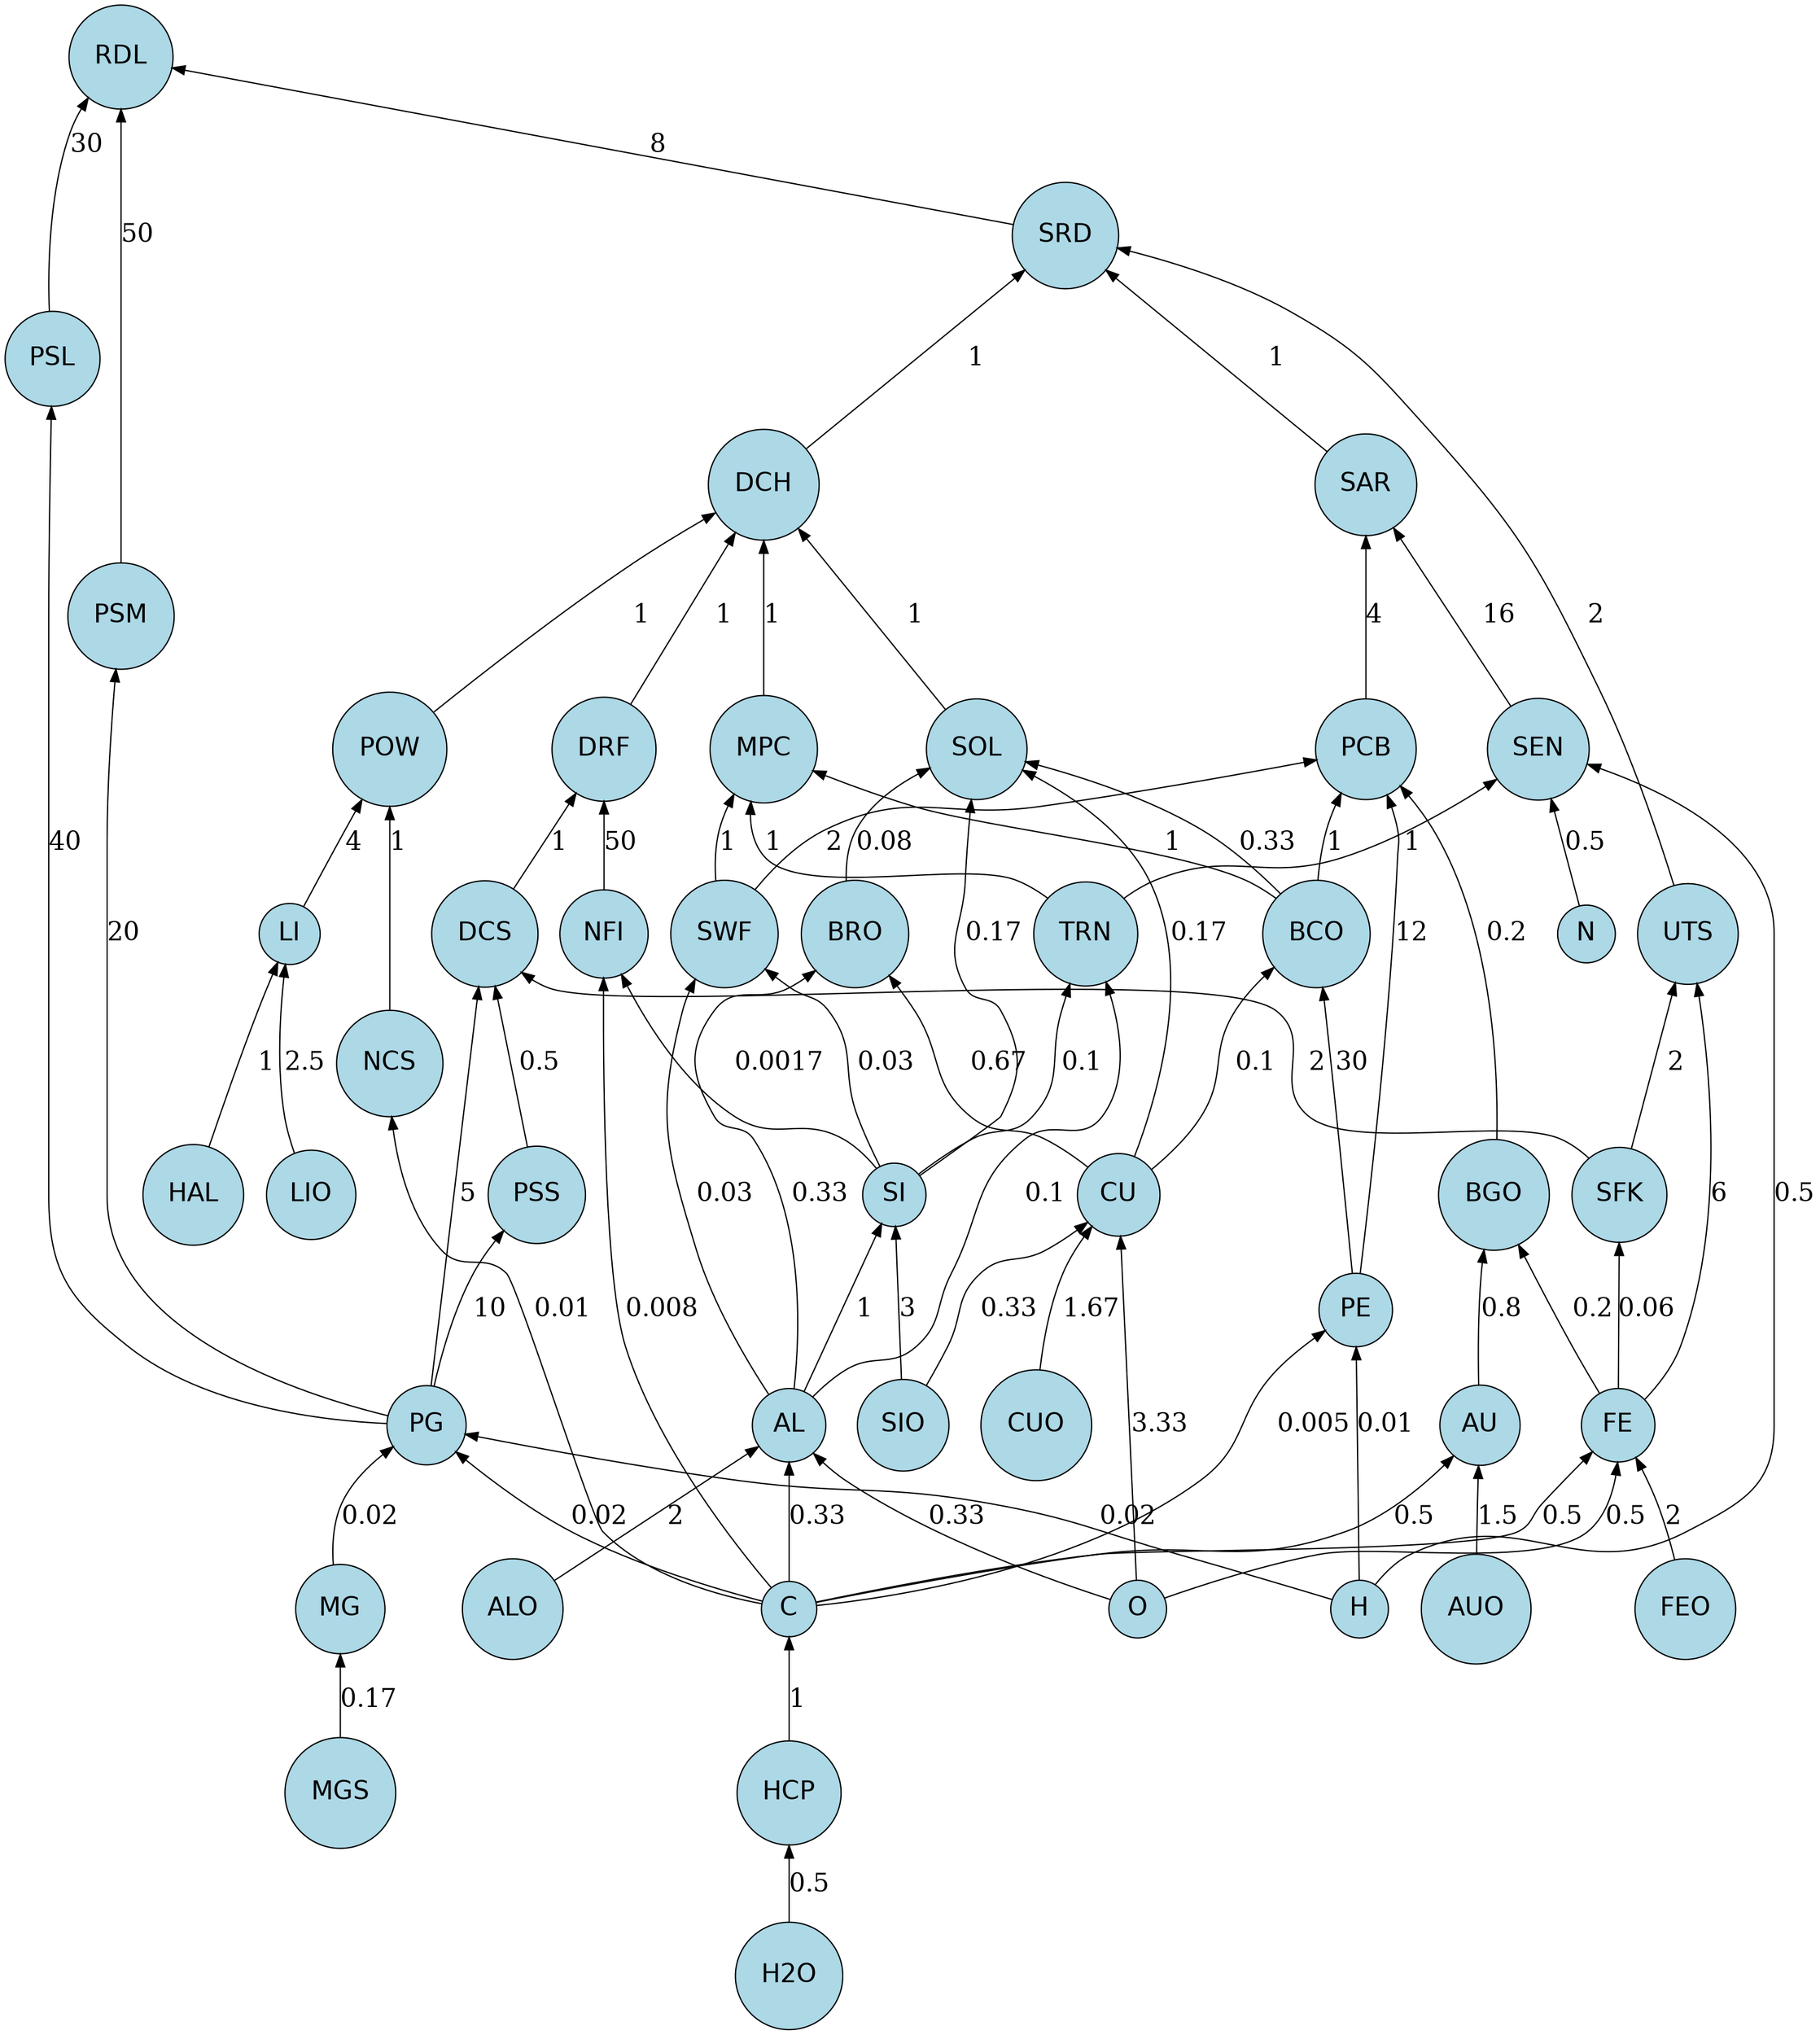 graph ctree_graph {
bgcolor=white;
RDL [fillcolor=lightblue, fontname=helvetica, fontsize=20, shape=circle, style=filled];
RDL -- PSL
  [color=black, dir=back, fontsize=20, label=30
];
PSL
 [fillcolor=lightblue, fontname=helvetica, fontsize=20, shape=circle, style=filled];
PSL
 -- PG
  [color=black, dir=back, fontsize=20, label=40
];
PG
 [fillcolor=lightblue, fontname=helvetica, fontsize=20, shape=circle, style=filled];
PG
 -- H
  [color=black, dir=back, fontsize=20, label="0.02\n"];
H
 [fillcolor=lightblue, fontname=helvetica, fontsize=20, shape=circle, style=filled];
PG
 -- C
  [color=black, dir=back, fontsize=20, label="0.02\n"];
C
 [fillcolor=lightblue, fontname=helvetica, fontsize=20, shape=circle, style=filled];
C
 -- HCP
  [color=black, dir=back, fontsize=20, label=1
];
HCP
 [fillcolor=lightblue, fontname=helvetica, fontsize=20, shape=circle, style=filled];
HCP
 -- H2O
  [color=black, dir=back, fontsize=20, label="0.5\n"];
H2O
 [fillcolor=lightblue, fontname=helvetica, fontsize=20, shape=circle, style=filled];
PG
 -- MG
  [color=black, dir=back, fontsize=20, label="0.02\n"];
MG
 [fillcolor=lightblue, fontname=helvetica, fontsize=20, shape=circle, style=filled];
MG
 -- MGS
  [color=black, dir=back, fontsize=20, label="0.17\n"];
MGS
 [fillcolor=lightblue, fontname=helvetica, fontsize=20, shape=circle, style=filled];
RDL -- PSM
  [color=black, dir=back, fontsize=20, label=50
];
PSM
 [fillcolor=lightblue, fontname=helvetica, fontsize=20, shape=circle, style=filled];
PSM
 -- PG
  [color=black, dir=back, fontsize=20, label=20
];
PG
 [fillcolor=lightblue, fontname=helvetica, fontsize=20, shape=circle, style=filled];
H
 [fillcolor=lightblue, fontname=helvetica, fontsize=20, shape=circle, style=filled];
C
 [fillcolor=lightblue, fontname=helvetica, fontsize=20, shape=circle, style=filled];
HCP
 [fillcolor=lightblue, fontname=helvetica, fontsize=20, shape=circle, style=filled];
H2O
 [fillcolor=lightblue, fontname=helvetica, fontsize=20, shape=circle, style=filled];
MG
 [fillcolor=lightblue, fontname=helvetica, fontsize=20, shape=circle, style=filled];
MGS
 [fillcolor=lightblue, fontname=helvetica, fontsize=20, shape=circle, style=filled];
RDL -- SRD
  [color=black, dir=back, fontsize=20, label=8
];
SRD
 [fillcolor=lightblue, fontname=helvetica, fontsize=20, shape=circle, style=filled];
SRD
 -- SAR
  [color=black, dir=back, fontsize=20, label=1
];
SAR
 [fillcolor=lightblue, fontname=helvetica, fontsize=20, shape=circle, style=filled];
SAR
 -- SEN
  [color=black, dir=back, fontsize=20, label=16
];
SEN
 [fillcolor=lightblue, fontname=helvetica, fontsize=20, shape=circle, style=filled];
SEN
 -- TRN
  [color=black, dir=back, fontsize=20, label=1
];
TRN
 [fillcolor=lightblue, fontname=helvetica, fontsize=20, shape=circle, style=filled];
TRN
 -- AL
  [color=black, dir=back, fontsize=20, label="0.1\n"];
AL
 [fillcolor=lightblue, fontname=helvetica, fontsize=20, shape=circle, style=filled];
AL
 -- ALO
  [color=black, dir=back, fontsize=20, label=2
];
ALO
 [fillcolor=lightblue, fontname=helvetica, fontsize=20, shape=circle, style=filled];
AL
 -- C
  [color=black, dir=back, fontsize=20, label="0.33\n"];
C
 [fillcolor=lightblue, fontname=helvetica, fontsize=20, shape=circle, style=filled];
HCP
 [fillcolor=lightblue, fontname=helvetica, fontsize=20, shape=circle, style=filled];
H2O
 [fillcolor=lightblue, fontname=helvetica, fontsize=20, shape=circle, style=filled];
AL
 -- O
  [color=black, dir=back, fontsize=20, label="0.33\n"];
O
 [fillcolor=lightblue, fontname=helvetica, fontsize=20, shape=circle, style=filled];
TRN
 -- SI
  [color=black, dir=back, fontsize=20, label="0.1\n"];
SI
 [fillcolor=lightblue, fontname=helvetica, fontsize=20, shape=circle, style=filled];
SI
 -- SIO
  [color=black, dir=back, fontsize=20, label=3
];
SIO
 [fillcolor=lightblue, fontname=helvetica, fontsize=20, shape=circle, style=filled];
SI
 -- AL
  [color=black, dir=back, fontsize=20, label=1
];
AL
 [fillcolor=lightblue, fontname=helvetica, fontsize=20, shape=circle, style=filled];
ALO
 [fillcolor=lightblue, fontname=helvetica, fontsize=20, shape=circle, style=filled];
C
 [fillcolor=lightblue, fontname=helvetica, fontsize=20, shape=circle, style=filled];
HCP
 [fillcolor=lightblue, fontname=helvetica, fontsize=20, shape=circle, style=filled];
H2O
 [fillcolor=lightblue, fontname=helvetica, fontsize=20, shape=circle, style=filled];
O
 [fillcolor=lightblue, fontname=helvetica, fontsize=20, shape=circle, style=filled];
SEN
 -- H
  [color=black, dir=back, fontsize=20, label="0.5\n"];
H
 [fillcolor=lightblue, fontname=helvetica, fontsize=20, shape=circle, style=filled];
SEN
 -- N
  [color=black, dir=back, fontsize=20, label="0.5\n"];
N
 [fillcolor=lightblue, fontname=helvetica, fontsize=20, shape=circle, style=filled];
SAR
 -- PCB
  [color=black, dir=back, fontsize=20, label=4
];
PCB
 [fillcolor=lightblue, fontname=helvetica, fontsize=20, shape=circle, style=filled];
PCB
 -- SWF
  [color=black, dir=back, fontsize=20, label=2
];
SWF
 [fillcolor=lightblue, fontname=helvetica, fontsize=20, shape=circle, style=filled];
SWF
 -- SI
  [color=black, dir=back, fontsize=20, label="0.03\n"];
SI
 [fillcolor=lightblue, fontname=helvetica, fontsize=20, shape=circle, style=filled];
SIO
 [fillcolor=lightblue, fontname=helvetica, fontsize=20, shape=circle, style=filled];
AL
 [fillcolor=lightblue, fontname=helvetica, fontsize=20, shape=circle, style=filled];
ALO
 [fillcolor=lightblue, fontname=helvetica, fontsize=20, shape=circle, style=filled];
C
 [fillcolor=lightblue, fontname=helvetica, fontsize=20, shape=circle, style=filled];
HCP
 [fillcolor=lightblue, fontname=helvetica, fontsize=20, shape=circle, style=filled];
H2O
 [fillcolor=lightblue, fontname=helvetica, fontsize=20, shape=circle, style=filled];
O
 [fillcolor=lightblue, fontname=helvetica, fontsize=20, shape=circle, style=filled];
SWF
 -- AL
  [color=black, dir=back, fontsize=20, label="0.03\n"];
AL
 [fillcolor=lightblue, fontname=helvetica, fontsize=20, shape=circle, style=filled];
ALO
 [fillcolor=lightblue, fontname=helvetica, fontsize=20, shape=circle, style=filled];
C
 [fillcolor=lightblue, fontname=helvetica, fontsize=20, shape=circle, style=filled];
HCP
 [fillcolor=lightblue, fontname=helvetica, fontsize=20, shape=circle, style=filled];
H2O
 [fillcolor=lightblue, fontname=helvetica, fontsize=20, shape=circle, style=filled];
O
 [fillcolor=lightblue, fontname=helvetica, fontsize=20, shape=circle, style=filled];
PCB
 -- BCO
  [color=black, dir=back, fontsize=20, label=1
];
BCO
 [fillcolor=lightblue, fontname=helvetica, fontsize=20, shape=circle, style=filled];
BCO
 -- CU
  [color=black, dir=back, fontsize=20, label="0.1\n"];
CU
 [fillcolor=lightblue, fontname=helvetica, fontsize=20, shape=circle, style=filled];
CU
 -- CUO
  [color=black, dir=back, fontsize=20, label="1.67\n"];
CUO
 [fillcolor=lightblue, fontname=helvetica, fontsize=20, shape=circle, style=filled];
CU
 -- O
  [color=black, dir=back, fontsize=20, label="3.33\n"];
O
 [fillcolor=lightblue, fontname=helvetica, fontsize=20, shape=circle, style=filled];
CU
 -- SIO
  [color=black, dir=back, fontsize=20, label="0.33\n"];
SIO
 [fillcolor=lightblue, fontname=helvetica, fontsize=20, shape=circle, style=filled];
BCO
 -- PE
  [color=black, dir=back, fontsize=20, label=30
];
PE
 [fillcolor=lightblue, fontname=helvetica, fontsize=20, shape=circle, style=filled];
PE
 -- C
  [color=black, dir=back, fontsize=20, label="0.005\n"];
C
 [fillcolor=lightblue, fontname=helvetica, fontsize=20, shape=circle, style=filled];
HCP
 [fillcolor=lightblue, fontname=helvetica, fontsize=20, shape=circle, style=filled];
H2O
 [fillcolor=lightblue, fontname=helvetica, fontsize=20, shape=circle, style=filled];
PE
 -- H
  [color=black, dir=back, fontsize=20, label="0.01\n"];
H
 [fillcolor=lightblue, fontname=helvetica, fontsize=20, shape=circle, style=filled];
PCB
 -- PE
  [color=black, dir=back, fontsize=20, label=12
];
PE
 [fillcolor=lightblue, fontname=helvetica, fontsize=20, shape=circle, style=filled];
C
 [fillcolor=lightblue, fontname=helvetica, fontsize=20, shape=circle, style=filled];
HCP
 [fillcolor=lightblue, fontname=helvetica, fontsize=20, shape=circle, style=filled];
H2O
 [fillcolor=lightblue, fontname=helvetica, fontsize=20, shape=circle, style=filled];
H
 [fillcolor=lightblue, fontname=helvetica, fontsize=20, shape=circle, style=filled];
PCB
 -- BGO
  [color=black, dir=back, fontsize=20, label="0.2\n"];
BGO
 [fillcolor=lightblue, fontname=helvetica, fontsize=20, shape=circle, style=filled];
BGO
 -- AU
  [color=black, dir=back, fontsize=20, label="0.8\n"];
AU
 [fillcolor=lightblue, fontname=helvetica, fontsize=20, shape=circle, style=filled];
AU
 -- C
  [color=black, dir=back, fontsize=20, label="0.5\n"];
C
 [fillcolor=lightblue, fontname=helvetica, fontsize=20, shape=circle, style=filled];
HCP
 [fillcolor=lightblue, fontname=helvetica, fontsize=20, shape=circle, style=filled];
H2O
 [fillcolor=lightblue, fontname=helvetica, fontsize=20, shape=circle, style=filled];
AU
 -- AUO
  [color=black, dir=back, fontsize=20, label="1.5\n"];
AUO
 [fillcolor=lightblue, fontname=helvetica, fontsize=20, shape=circle, style=filled];
BGO
 -- FE
  [color=black, dir=back, fontsize=20, label="0.2\n"];
FE
 [fillcolor=lightblue, fontname=helvetica, fontsize=20, shape=circle, style=filled];
FE
 -- FEO
  [color=black, dir=back, fontsize=20, label=2
];
FEO
 [fillcolor=lightblue, fontname=helvetica, fontsize=20, shape=circle, style=filled];
FE
 -- C
  [color=black, dir=back, fontsize=20, label="0.5\n"];
C
 [fillcolor=lightblue, fontname=helvetica, fontsize=20, shape=circle, style=filled];
HCP
 [fillcolor=lightblue, fontname=helvetica, fontsize=20, shape=circle, style=filled];
H2O
 [fillcolor=lightblue, fontname=helvetica, fontsize=20, shape=circle, style=filled];
FE
 -- O
  [color=black, dir=back, fontsize=20, label="0.5\n"];
O
 [fillcolor=lightblue, fontname=helvetica, fontsize=20, shape=circle, style=filled];
SRD
 -- UTS
  [color=black, dir=back, fontsize=20, label=2
];
UTS
 [fillcolor=lightblue, fontname=helvetica, fontsize=20, shape=circle, style=filled];
UTS
 -- SFK
  [color=black, dir=back, fontsize=20, label=2
];
SFK
 [fillcolor=lightblue, fontname=helvetica, fontsize=20, shape=circle, style=filled];
SFK
 -- FE
  [color=black, dir=back, fontsize=20, label="0.06\n"];
FE
 [fillcolor=lightblue, fontname=helvetica, fontsize=20, shape=circle, style=filled];
FEO
 [fillcolor=lightblue, fontname=helvetica, fontsize=20, shape=circle, style=filled];
C
 [fillcolor=lightblue, fontname=helvetica, fontsize=20, shape=circle, style=filled];
HCP
 [fillcolor=lightblue, fontname=helvetica, fontsize=20, shape=circle, style=filled];
H2O
 [fillcolor=lightblue, fontname=helvetica, fontsize=20, shape=circle, style=filled];
O
 [fillcolor=lightblue, fontname=helvetica, fontsize=20, shape=circle, style=filled];
UTS
 -- FE
  [color=black, dir=back, fontsize=20, label=6
];
FE
 [fillcolor=lightblue, fontname=helvetica, fontsize=20, shape=circle, style=filled];
FEO
 [fillcolor=lightblue, fontname=helvetica, fontsize=20, shape=circle, style=filled];
C
 [fillcolor=lightblue, fontname=helvetica, fontsize=20, shape=circle, style=filled];
HCP
 [fillcolor=lightblue, fontname=helvetica, fontsize=20, shape=circle, style=filled];
H2O
 [fillcolor=lightblue, fontname=helvetica, fontsize=20, shape=circle, style=filled];
O
 [fillcolor=lightblue, fontname=helvetica, fontsize=20, shape=circle, style=filled];
SRD
 -- DCH
  [color=black, dir=back, fontsize=20, label=1
];
DCH
 [fillcolor=lightblue, fontname=helvetica, fontsize=20, shape=circle, style=filled];
DCH
 -- MPC
  [color=black, dir=back, fontsize=20, label=1
];
MPC
 [fillcolor=lightblue, fontname=helvetica, fontsize=20, shape=circle, style=filled];
MPC
 -- SWF
  [color=black, dir=back, fontsize=20, label=1
];
SWF
 [fillcolor=lightblue, fontname=helvetica, fontsize=20, shape=circle, style=filled];
SI
 [fillcolor=lightblue, fontname=helvetica, fontsize=20, shape=circle, style=filled];
SIO
 [fillcolor=lightblue, fontname=helvetica, fontsize=20, shape=circle, style=filled];
AL
 [fillcolor=lightblue, fontname=helvetica, fontsize=20, shape=circle, style=filled];
ALO
 [fillcolor=lightblue, fontname=helvetica, fontsize=20, shape=circle, style=filled];
C
 [fillcolor=lightblue, fontname=helvetica, fontsize=20, shape=circle, style=filled];
HCP
 [fillcolor=lightblue, fontname=helvetica, fontsize=20, shape=circle, style=filled];
H2O
 [fillcolor=lightblue, fontname=helvetica, fontsize=20, shape=circle, style=filled];
O
 [fillcolor=lightblue, fontname=helvetica, fontsize=20, shape=circle, style=filled];
AL
 [fillcolor=lightblue, fontname=helvetica, fontsize=20, shape=circle, style=filled];
ALO
 [fillcolor=lightblue, fontname=helvetica, fontsize=20, shape=circle, style=filled];
C
 [fillcolor=lightblue, fontname=helvetica, fontsize=20, shape=circle, style=filled];
HCP
 [fillcolor=lightblue, fontname=helvetica, fontsize=20, shape=circle, style=filled];
H2O
 [fillcolor=lightblue, fontname=helvetica, fontsize=20, shape=circle, style=filled];
O
 [fillcolor=lightblue, fontname=helvetica, fontsize=20, shape=circle, style=filled];
MPC
 -- TRN
  [color=black, dir=back, fontsize=20, label=1
];
TRN
 [fillcolor=lightblue, fontname=helvetica, fontsize=20, shape=circle, style=filled];
AL
 [fillcolor=lightblue, fontname=helvetica, fontsize=20, shape=circle, style=filled];
ALO
 [fillcolor=lightblue, fontname=helvetica, fontsize=20, shape=circle, style=filled];
C
 [fillcolor=lightblue, fontname=helvetica, fontsize=20, shape=circle, style=filled];
HCP
 [fillcolor=lightblue, fontname=helvetica, fontsize=20, shape=circle, style=filled];
H2O
 [fillcolor=lightblue, fontname=helvetica, fontsize=20, shape=circle, style=filled];
O
 [fillcolor=lightblue, fontname=helvetica, fontsize=20, shape=circle, style=filled];
SI
 [fillcolor=lightblue, fontname=helvetica, fontsize=20, shape=circle, style=filled];
SIO
 [fillcolor=lightblue, fontname=helvetica, fontsize=20, shape=circle, style=filled];
AL
 [fillcolor=lightblue, fontname=helvetica, fontsize=20, shape=circle, style=filled];
ALO
 [fillcolor=lightblue, fontname=helvetica, fontsize=20, shape=circle, style=filled];
C
 [fillcolor=lightblue, fontname=helvetica, fontsize=20, shape=circle, style=filled];
HCP
 [fillcolor=lightblue, fontname=helvetica, fontsize=20, shape=circle, style=filled];
H2O
 [fillcolor=lightblue, fontname=helvetica, fontsize=20, shape=circle, style=filled];
O
 [fillcolor=lightblue, fontname=helvetica, fontsize=20, shape=circle, style=filled];
MPC
 -- BCO
  [color=black, dir=back, fontsize=20, label=1
];
BCO
 [fillcolor=lightblue, fontname=helvetica, fontsize=20, shape=circle, style=filled];
CU
 [fillcolor=lightblue, fontname=helvetica, fontsize=20, shape=circle, style=filled];
CUO
 [fillcolor=lightblue, fontname=helvetica, fontsize=20, shape=circle, style=filled];
O
 [fillcolor=lightblue, fontname=helvetica, fontsize=20, shape=circle, style=filled];
SIO
 [fillcolor=lightblue, fontname=helvetica, fontsize=20, shape=circle, style=filled];
PE
 [fillcolor=lightblue, fontname=helvetica, fontsize=20, shape=circle, style=filled];
C
 [fillcolor=lightblue, fontname=helvetica, fontsize=20, shape=circle, style=filled];
HCP
 [fillcolor=lightblue, fontname=helvetica, fontsize=20, shape=circle, style=filled];
H2O
 [fillcolor=lightblue, fontname=helvetica, fontsize=20, shape=circle, style=filled];
H
 [fillcolor=lightblue, fontname=helvetica, fontsize=20, shape=circle, style=filled];
DCH
 -- POW
  [color=black, dir=back, fontsize=20, label=1
];
POW
 [fillcolor=lightblue, fontname=helvetica, fontsize=20, shape=circle, style=filled];
POW
 -- NCS
  [color=black, dir=back, fontsize=20, label=1
];
NCS
 [fillcolor=lightblue, fontname=helvetica, fontsize=20, shape=circle, style=filled];
NCS
 -- C
  [color=black, dir=back, fontsize=20, label="0.01\n"];
C
 [fillcolor=lightblue, fontname=helvetica, fontsize=20, shape=circle, style=filled];
HCP
 [fillcolor=lightblue, fontname=helvetica, fontsize=20, shape=circle, style=filled];
H2O
 [fillcolor=lightblue, fontname=helvetica, fontsize=20, shape=circle, style=filled];
POW
 -- LI
  [color=black, dir=back, fontsize=20, label=4
];
LI
 [fillcolor=lightblue, fontname=helvetica, fontsize=20, shape=circle, style=filled];
LI
 -- LIO
  [color=black, dir=back, fontsize=20, label="2.5\n"];
LIO
 [fillcolor=lightblue, fontname=helvetica, fontsize=20, shape=circle, style=filled];
LI
 -- HAL
  [color=black, dir=back, fontsize=20, label=1
];
HAL
 [fillcolor=lightblue, fontname=helvetica, fontsize=20, shape=circle, style=filled];
DCH
 -- SOL
  [color=black, dir=back, fontsize=20, label=1
];
SOL
 [fillcolor=lightblue, fontname=helvetica, fontsize=20, shape=circle, style=filled];
SOL
 -- CU
  [color=black, dir=back, fontsize=20, label="0.17\n"];
CU
 [fillcolor=lightblue, fontname=helvetica, fontsize=20, shape=circle, style=filled];
CUO
 [fillcolor=lightblue, fontname=helvetica, fontsize=20, shape=circle, style=filled];
O
 [fillcolor=lightblue, fontname=helvetica, fontsize=20, shape=circle, style=filled];
SIO
 [fillcolor=lightblue, fontname=helvetica, fontsize=20, shape=circle, style=filled];
SOL
 -- SI
  [color=black, dir=back, fontsize=20, label="0.17\n"];
SI
 [fillcolor=lightblue, fontname=helvetica, fontsize=20, shape=circle, style=filled];
SIO
 [fillcolor=lightblue, fontname=helvetica, fontsize=20, shape=circle, style=filled];
AL
 [fillcolor=lightblue, fontname=helvetica, fontsize=20, shape=circle, style=filled];
ALO
 [fillcolor=lightblue, fontname=helvetica, fontsize=20, shape=circle, style=filled];
C
 [fillcolor=lightblue, fontname=helvetica, fontsize=20, shape=circle, style=filled];
HCP
 [fillcolor=lightblue, fontname=helvetica, fontsize=20, shape=circle, style=filled];
H2O
 [fillcolor=lightblue, fontname=helvetica, fontsize=20, shape=circle, style=filled];
O
 [fillcolor=lightblue, fontname=helvetica, fontsize=20, shape=circle, style=filled];
SOL
 -- BCO
  [color=black, dir=back, fontsize=20, label="0.33\n"];
BCO
 [fillcolor=lightblue, fontname=helvetica, fontsize=20, shape=circle, style=filled];
CU
 [fillcolor=lightblue, fontname=helvetica, fontsize=20, shape=circle, style=filled];
CUO
 [fillcolor=lightblue, fontname=helvetica, fontsize=20, shape=circle, style=filled];
O
 [fillcolor=lightblue, fontname=helvetica, fontsize=20, shape=circle, style=filled];
SIO
 [fillcolor=lightblue, fontname=helvetica, fontsize=20, shape=circle, style=filled];
PE
 [fillcolor=lightblue, fontname=helvetica, fontsize=20, shape=circle, style=filled];
C
 [fillcolor=lightblue, fontname=helvetica, fontsize=20, shape=circle, style=filled];
HCP
 [fillcolor=lightblue, fontname=helvetica, fontsize=20, shape=circle, style=filled];
H2O
 [fillcolor=lightblue, fontname=helvetica, fontsize=20, shape=circle, style=filled];
H
 [fillcolor=lightblue, fontname=helvetica, fontsize=20, shape=circle, style=filled];
SOL
 -- BRO
  [color=black, dir=back, fontsize=20, label="0.08\n"];
BRO
 [fillcolor=lightblue, fontname=helvetica, fontsize=20, shape=circle, style=filled];
BRO
 -- AL
  [color=black, dir=back, fontsize=20, label="0.33\n"];
AL
 [fillcolor=lightblue, fontname=helvetica, fontsize=20, shape=circle, style=filled];
ALO
 [fillcolor=lightblue, fontname=helvetica, fontsize=20, shape=circle, style=filled];
C
 [fillcolor=lightblue, fontname=helvetica, fontsize=20, shape=circle, style=filled];
HCP
 [fillcolor=lightblue, fontname=helvetica, fontsize=20, shape=circle, style=filled];
H2O
 [fillcolor=lightblue, fontname=helvetica, fontsize=20, shape=circle, style=filled];
O
 [fillcolor=lightblue, fontname=helvetica, fontsize=20, shape=circle, style=filled];
BRO
 -- CU
  [color=black, dir=back, fontsize=20, label="0.67\n"];
CU
 [fillcolor=lightblue, fontname=helvetica, fontsize=20, shape=circle, style=filled];
CUO
 [fillcolor=lightblue, fontname=helvetica, fontsize=20, shape=circle, style=filled];
O
 [fillcolor=lightblue, fontname=helvetica, fontsize=20, shape=circle, style=filled];
SIO
 [fillcolor=lightblue, fontname=helvetica, fontsize=20, shape=circle, style=filled];
DCH
 -- DRF
  [color=black, dir=back, fontsize=20, label=1
];
DRF
 [fillcolor=lightblue, fontname=helvetica, fontsize=20, shape=circle, style=filled];
DRF
 -- NFI
  [color=black, dir=back, fontsize=20, label=50
];
NFI
 [fillcolor=lightblue, fontname=helvetica, fontsize=20, shape=circle, style=filled];
NFI
 -- C
  [color=black, dir=back, fontsize=20, label="0.008\n"];
C
 [fillcolor=lightblue, fontname=helvetica, fontsize=20, shape=circle, style=filled];
HCP
 [fillcolor=lightblue, fontname=helvetica, fontsize=20, shape=circle, style=filled];
H2O
 [fillcolor=lightblue, fontname=helvetica, fontsize=20, shape=circle, style=filled];
NFI
 -- SI
  [color=black, dir=back, fontsize=20, label="0.0017\n"];
SI
 [fillcolor=lightblue, fontname=helvetica, fontsize=20, shape=circle, style=filled];
SIO
 [fillcolor=lightblue, fontname=helvetica, fontsize=20, shape=circle, style=filled];
AL
 [fillcolor=lightblue, fontname=helvetica, fontsize=20, shape=circle, style=filled];
ALO
 [fillcolor=lightblue, fontname=helvetica, fontsize=20, shape=circle, style=filled];
C
 [fillcolor=lightblue, fontname=helvetica, fontsize=20, shape=circle, style=filled];
HCP
 [fillcolor=lightblue, fontname=helvetica, fontsize=20, shape=circle, style=filled];
H2O
 [fillcolor=lightblue, fontname=helvetica, fontsize=20, shape=circle, style=filled];
O
 [fillcolor=lightblue, fontname=helvetica, fontsize=20, shape=circle, style=filled];
DRF
 -- DCS
  [color=black, dir=back, fontsize=20, label=1
];
DCS
 [fillcolor=lightblue, fontname=helvetica, fontsize=20, shape=circle, style=filled];
DCS
 -- SFK
  [color=black, dir=back, fontsize=20, label=2
];
SFK
 [fillcolor=lightblue, fontname=helvetica, fontsize=20, shape=circle, style=filled];
FE
 [fillcolor=lightblue, fontname=helvetica, fontsize=20, shape=circle, style=filled];
FEO
 [fillcolor=lightblue, fontname=helvetica, fontsize=20, shape=circle, style=filled];
C
 [fillcolor=lightblue, fontname=helvetica, fontsize=20, shape=circle, style=filled];
HCP
 [fillcolor=lightblue, fontname=helvetica, fontsize=20, shape=circle, style=filled];
H2O
 [fillcolor=lightblue, fontname=helvetica, fontsize=20, shape=circle, style=filled];
O
 [fillcolor=lightblue, fontname=helvetica, fontsize=20, shape=circle, style=filled];
DCS
 -- PG
  [color=black, dir=back, fontsize=20, label=5
];
PG
 [fillcolor=lightblue, fontname=helvetica, fontsize=20, shape=circle, style=filled];
H
 [fillcolor=lightblue, fontname=helvetica, fontsize=20, shape=circle, style=filled];
C
 [fillcolor=lightblue, fontname=helvetica, fontsize=20, shape=circle, style=filled];
HCP
 [fillcolor=lightblue, fontname=helvetica, fontsize=20, shape=circle, style=filled];
H2O
 [fillcolor=lightblue, fontname=helvetica, fontsize=20, shape=circle, style=filled];
MG
 [fillcolor=lightblue, fontname=helvetica, fontsize=20, shape=circle, style=filled];
MGS
 [fillcolor=lightblue, fontname=helvetica, fontsize=20, shape=circle, style=filled];
DCS
 -- PSS
  [color=black, dir=back, fontsize=20, label="0.5\n"];
PSS
 [fillcolor=lightblue, fontname=helvetica, fontsize=20, shape=circle, style=filled];
PSS
 -- PG
  [color=black, dir=back, fontsize=20, label=10
];
PG
 [fillcolor=lightblue, fontname=helvetica, fontsize=20, shape=circle, style=filled];
H
 [fillcolor=lightblue, fontname=helvetica, fontsize=20, shape=circle, style=filled];
C
 [fillcolor=lightblue, fontname=helvetica, fontsize=20, shape=circle, style=filled];
HCP
 [fillcolor=lightblue, fontname=helvetica, fontsize=20, shape=circle, style=filled];
H2O
 [fillcolor=lightblue, fontname=helvetica, fontsize=20, shape=circle, style=filled];
MG
 [fillcolor=lightblue, fontname=helvetica, fontsize=20, shape=circle, style=filled];
MGS
 [fillcolor=lightblue, fontname=helvetica, fontsize=20, shape=circle, style=filled];
}
